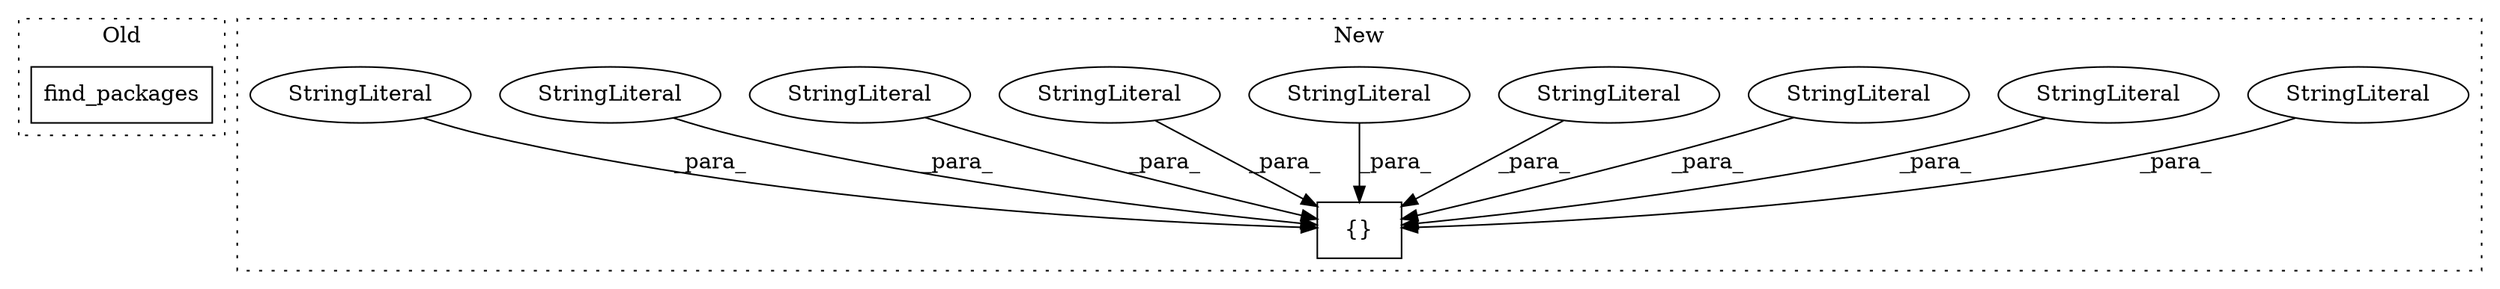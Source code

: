 digraph G {
subgraph cluster0 {
1 [label="find_packages" a="32" s="1554,1626" l="14,1" shape="box"];
label = "Old";
style="dotted";
}
subgraph cluster1 {
2 [label="{}" a="4" s="3497,3966" l="1,1" shape="box"];
3 [label="StringLiteral" a="45" s="3498" l="45" shape="ellipse"];
4 [label="StringLiteral" a="45" s="3727" l="39" shape="ellipse"];
5 [label="StringLiteral" a="45" s="3807" l="60" shape="ellipse"];
6 [label="StringLiteral" a="45" s="3569" l="39" shape="ellipse"];
7 [label="StringLiteral" a="45" s="3690" l="36" shape="ellipse"];
8 [label="StringLiteral" a="45" s="3767" l="39" shape="ellipse"];
9 [label="StringLiteral" a="45" s="3926" l="40" shape="ellipse"];
10 [label="StringLiteral" a="45" s="3544" l="24" shape="ellipse"];
11 [label="StringLiteral" a="45" s="3609" l="80" shape="ellipse"];
label = "New";
style="dotted";
}
3 -> 2 [label="_para_"];
4 -> 2 [label="_para_"];
5 -> 2 [label="_para_"];
6 -> 2 [label="_para_"];
7 -> 2 [label="_para_"];
8 -> 2 [label="_para_"];
9 -> 2 [label="_para_"];
10 -> 2 [label="_para_"];
11 -> 2 [label="_para_"];
}